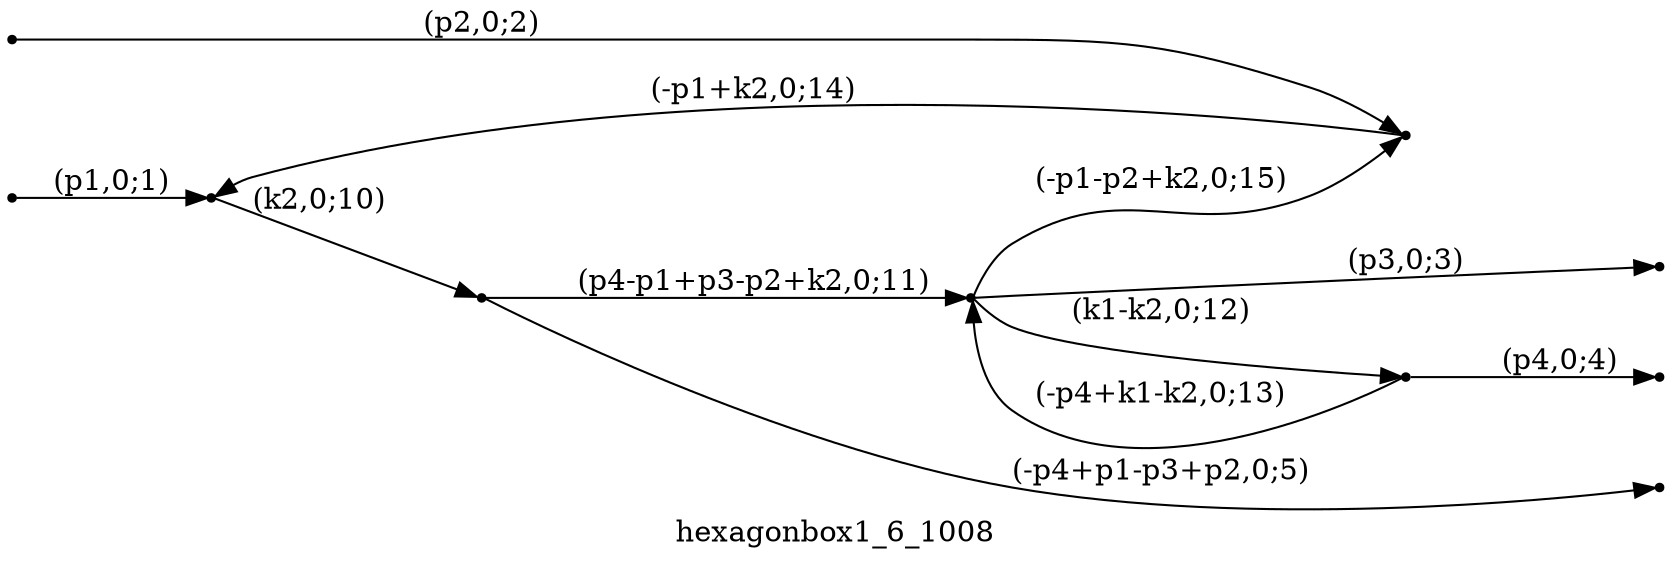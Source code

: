 digraph hexagonbox1_6_1008 {
  label="hexagonbox1_6_1008";
  rankdir="LR";
  subgraph edges {
    -1 -> 4 [label="(p1,0;1)"];
    -2 -> 5 [label="(p2,0;2)"];
    3 -> -3 [label="(p3,0;3)"];
    2 -> -4 [label="(p4,0;4)"];
    1 -> -5 [label="(-p4+p1-p3+p2,0;5)"];
    4 -> 1 [label="(k2,0;10)"];
    1 -> 3 [label="(p4-p1+p3-p2+k2,0;11)"];
    3 -> 2 [label="(k1-k2,0;12)"];
    2 -> 3 [label="(-p4+k1-k2,0;13)"];
    5 -> 4 [label="(-p1+k2,0;14)"];
    3 -> 5 [label="(-p1-p2+k2,0;15)"];
  }
  subgraph incoming { rank="source"; -1; -2; }
  subgraph outgoing { rank="sink"; -3; -4; -5; }
-5 [shape=point];
-4 [shape=point];
-3 [shape=point];
-2 [shape=point];
-1 [shape=point];
1 [shape=point];
2 [shape=point];
3 [shape=point];
4 [shape=point];
5 [shape=point];
}

